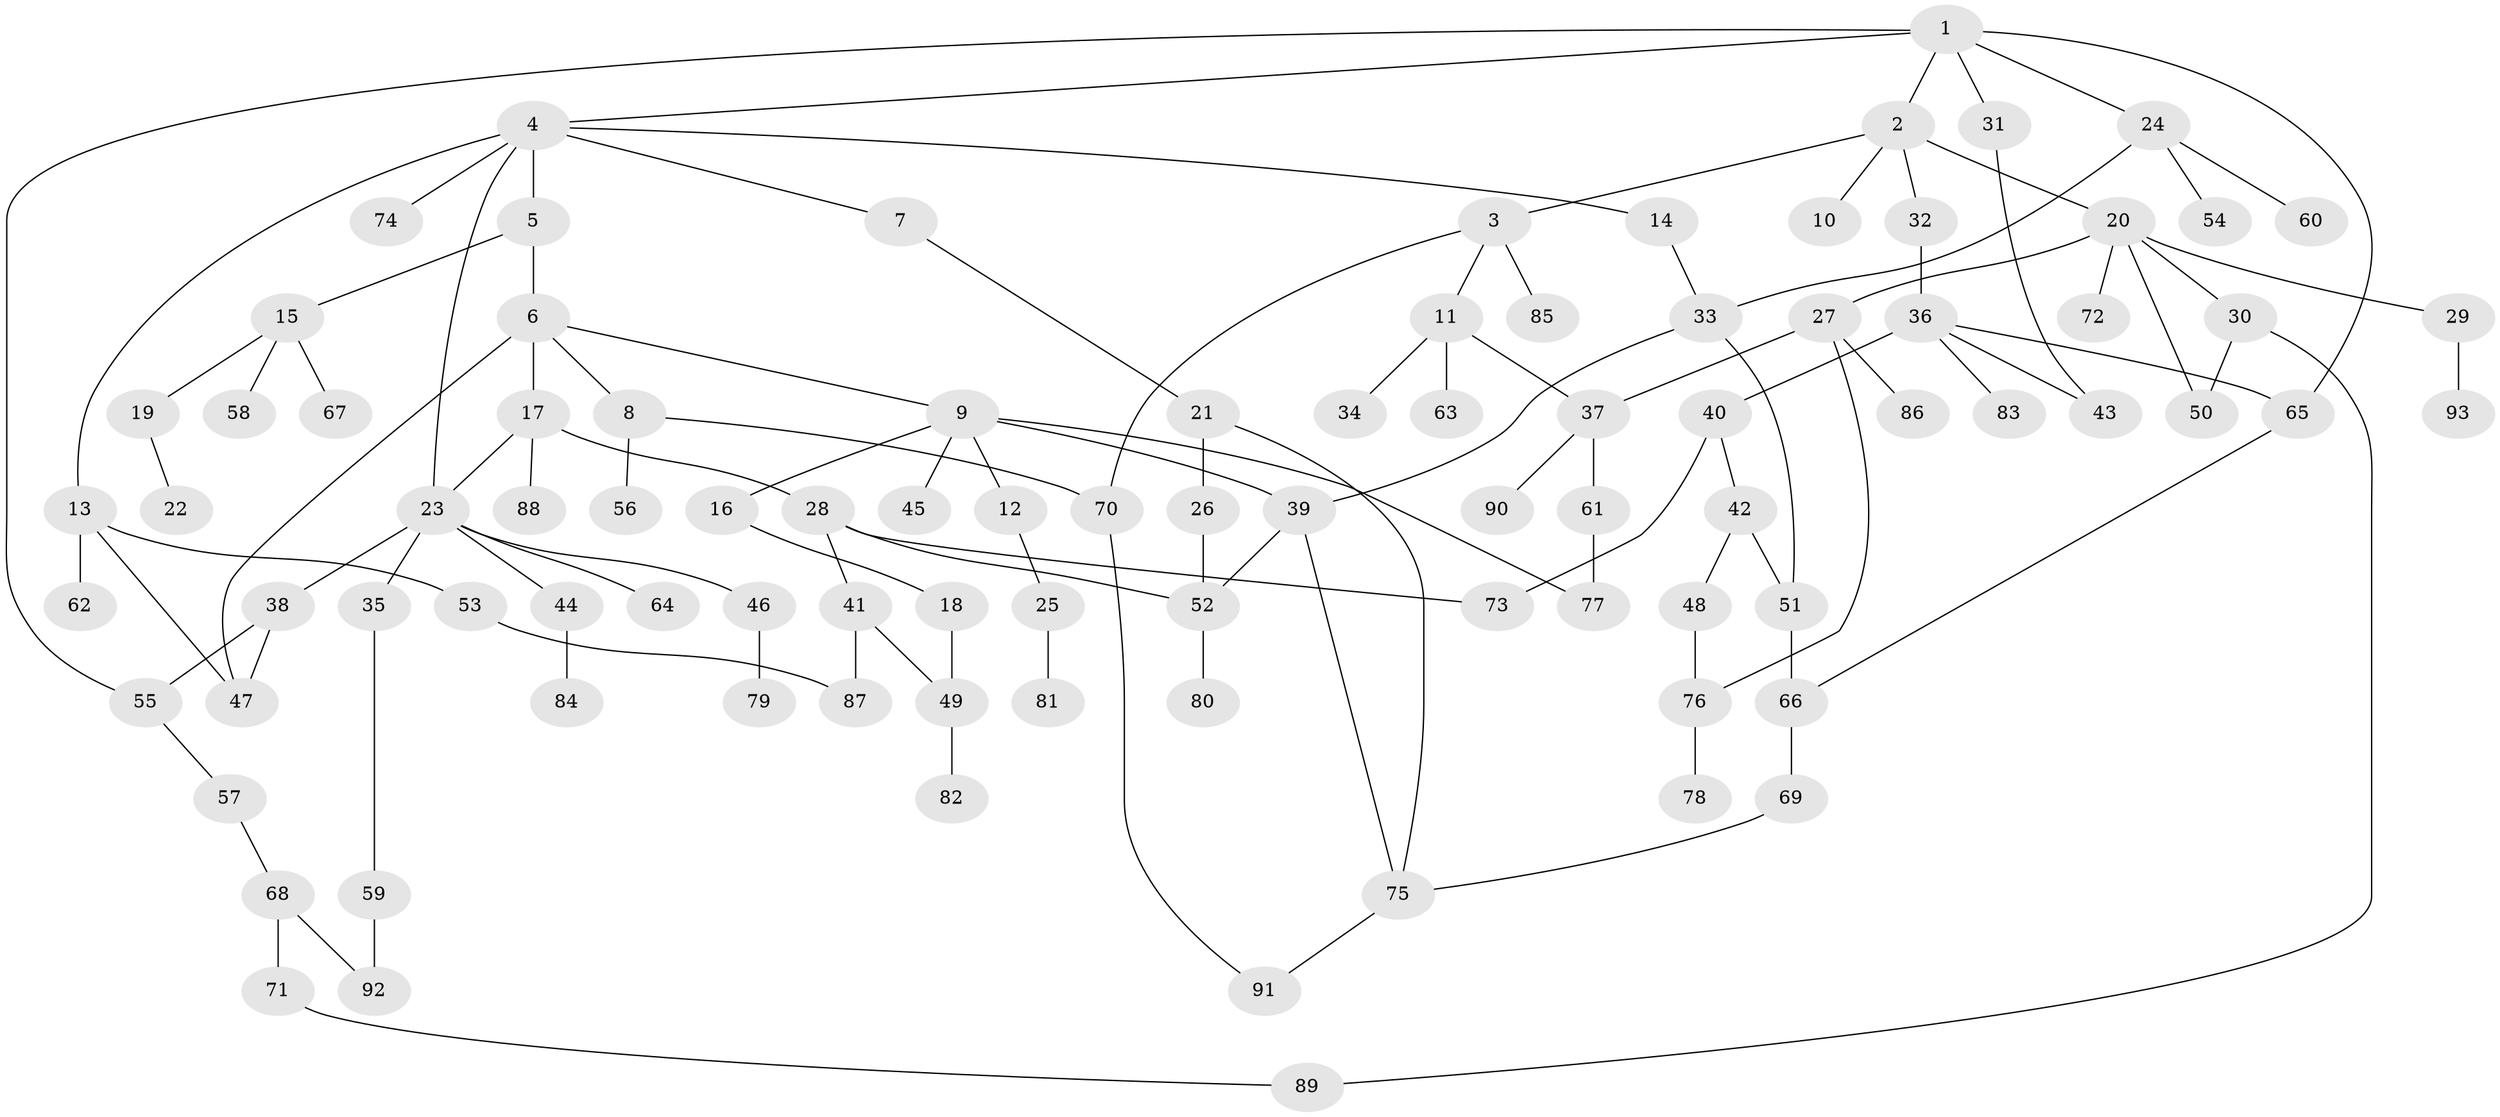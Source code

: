 // Generated by graph-tools (version 1.1) at 2025/25/03/09/25 03:25:24]
// undirected, 93 vertices, 117 edges
graph export_dot {
graph [start="1"]
  node [color=gray90,style=filled];
  1;
  2;
  3;
  4;
  5;
  6;
  7;
  8;
  9;
  10;
  11;
  12;
  13;
  14;
  15;
  16;
  17;
  18;
  19;
  20;
  21;
  22;
  23;
  24;
  25;
  26;
  27;
  28;
  29;
  30;
  31;
  32;
  33;
  34;
  35;
  36;
  37;
  38;
  39;
  40;
  41;
  42;
  43;
  44;
  45;
  46;
  47;
  48;
  49;
  50;
  51;
  52;
  53;
  54;
  55;
  56;
  57;
  58;
  59;
  60;
  61;
  62;
  63;
  64;
  65;
  66;
  67;
  68;
  69;
  70;
  71;
  72;
  73;
  74;
  75;
  76;
  77;
  78;
  79;
  80;
  81;
  82;
  83;
  84;
  85;
  86;
  87;
  88;
  89;
  90;
  91;
  92;
  93;
  1 -- 2;
  1 -- 4;
  1 -- 24;
  1 -- 31;
  1 -- 55;
  1 -- 65;
  2 -- 3;
  2 -- 10;
  2 -- 20;
  2 -- 32;
  3 -- 11;
  3 -- 70;
  3 -- 85;
  4 -- 5;
  4 -- 7;
  4 -- 13;
  4 -- 14;
  4 -- 74;
  4 -- 23;
  5 -- 6;
  5 -- 15;
  6 -- 8;
  6 -- 9;
  6 -- 17;
  6 -- 47;
  7 -- 21;
  8 -- 56;
  8 -- 70;
  9 -- 12;
  9 -- 16;
  9 -- 39;
  9 -- 45;
  9 -- 77;
  11 -- 34;
  11 -- 37;
  11 -- 63;
  12 -- 25;
  13 -- 53;
  13 -- 62;
  13 -- 47;
  14 -- 33;
  15 -- 19;
  15 -- 58;
  15 -- 67;
  16 -- 18;
  17 -- 23;
  17 -- 28;
  17 -- 88;
  18 -- 49;
  19 -- 22;
  20 -- 27;
  20 -- 29;
  20 -- 30;
  20 -- 50;
  20 -- 72;
  21 -- 26;
  21 -- 75;
  23 -- 35;
  23 -- 38;
  23 -- 44;
  23 -- 46;
  23 -- 64;
  24 -- 33;
  24 -- 54;
  24 -- 60;
  25 -- 81;
  26 -- 52;
  27 -- 76;
  27 -- 86;
  27 -- 37;
  28 -- 41;
  28 -- 52;
  28 -- 73;
  29 -- 93;
  30 -- 50;
  30 -- 89;
  31 -- 43;
  32 -- 36;
  33 -- 51;
  33 -- 39;
  35 -- 59;
  36 -- 40;
  36 -- 43;
  36 -- 65;
  36 -- 83;
  37 -- 61;
  37 -- 90;
  38 -- 55;
  38 -- 47;
  39 -- 52;
  39 -- 75;
  40 -- 42;
  40 -- 73;
  41 -- 87;
  41 -- 49;
  42 -- 48;
  42 -- 51;
  44 -- 84;
  46 -- 79;
  48 -- 76;
  49 -- 82;
  51 -- 66;
  52 -- 80;
  53 -- 87;
  55 -- 57;
  57 -- 68;
  59 -- 92;
  61 -- 77;
  65 -- 66;
  66 -- 69;
  68 -- 71;
  68 -- 92;
  69 -- 75;
  70 -- 91;
  71 -- 89;
  75 -- 91;
  76 -- 78;
}
